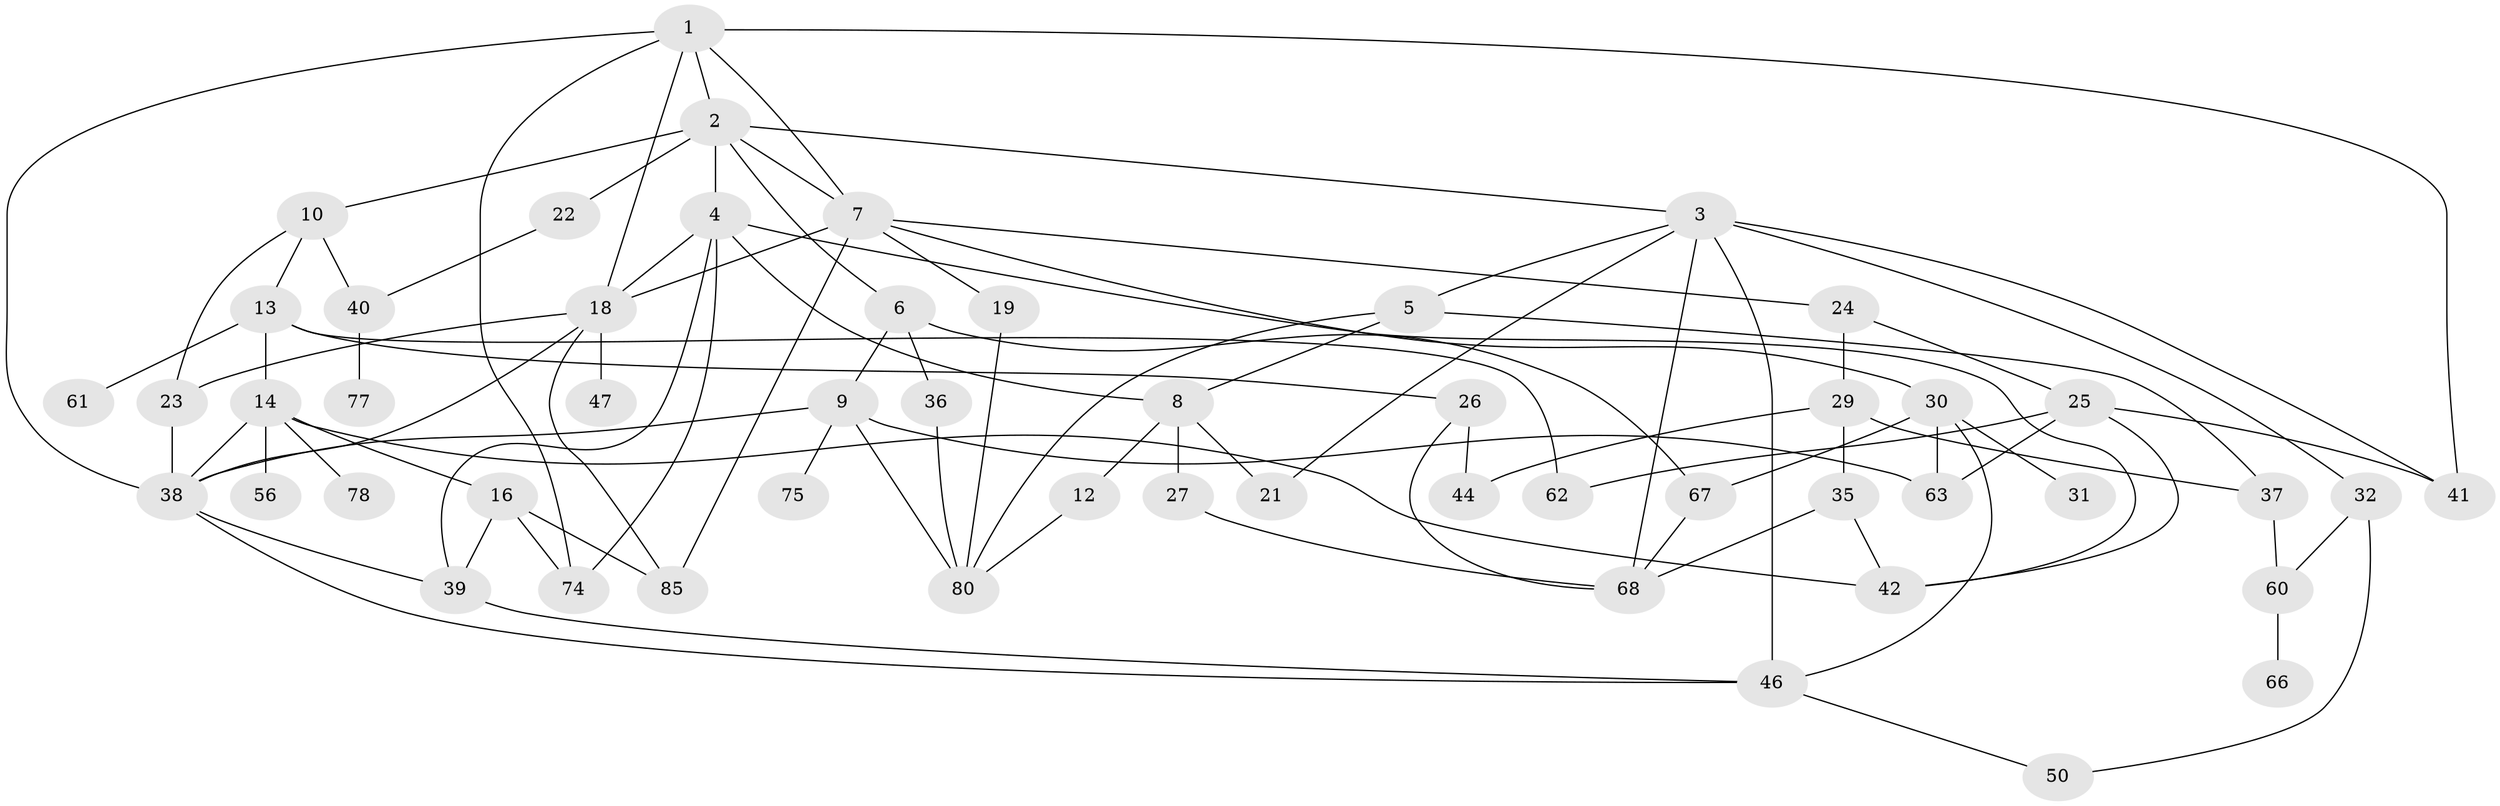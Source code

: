 // Generated by graph-tools (version 1.1) at 2025/23/03/03/25 07:23:30]
// undirected, 53 vertices, 93 edges
graph export_dot {
graph [start="1"]
  node [color=gray90,style=filled];
  1 [super="+82"];
  2;
  3 [super="+11"];
  4 [super="+55"];
  5;
  6 [super="+48"];
  7 [super="+17"];
  8 [super="+71"];
  9 [super="+72"];
  10 [super="+58"];
  12;
  13;
  14 [super="+15"];
  16 [super="+20"];
  18 [super="+33"];
  19 [super="+59"];
  21 [super="+54"];
  22 [super="+43"];
  23 [super="+28"];
  24 [super="+64"];
  25 [super="+45"];
  26 [super="+34"];
  27;
  29;
  30 [super="+53"];
  31;
  32 [super="+76"];
  35 [super="+57"];
  36;
  37 [super="+49"];
  38 [super="+52"];
  39 [super="+51"];
  40 [super="+65"];
  41 [super="+79"];
  42 [super="+69"];
  44;
  46;
  47;
  50;
  56;
  60 [super="+73"];
  61;
  62 [super="+81"];
  63;
  66;
  67 [super="+84"];
  68 [super="+70"];
  74;
  75;
  77;
  78;
  80 [super="+83"];
  85;
  1 -- 2;
  1 -- 18;
  1 -- 41;
  1 -- 74;
  1 -- 38;
  1 -- 7;
  2 -- 3;
  2 -- 4;
  2 -- 6;
  2 -- 7;
  2 -- 10;
  2 -- 22;
  3 -- 5;
  3 -- 32;
  3 -- 68;
  3 -- 21;
  3 -- 41 [weight=2];
  3 -- 46;
  4 -- 18;
  4 -- 39;
  4 -- 74;
  4 -- 8;
  4 -- 42;
  5 -- 8;
  5 -- 37;
  5 -- 80;
  6 -- 9;
  6 -- 36;
  6 -- 67;
  7 -- 19;
  7 -- 85;
  7 -- 24;
  7 -- 30;
  7 -- 18;
  8 -- 12;
  8 -- 21;
  8 -- 27;
  9 -- 38;
  9 -- 80;
  9 -- 75;
  9 -- 63;
  10 -- 13;
  10 -- 40;
  10 -- 23;
  12 -- 80;
  13 -- 14 [weight=2];
  13 -- 26;
  13 -- 61;
  13 -- 62;
  14 -- 56;
  14 -- 16;
  14 -- 38;
  14 -- 78;
  14 -- 42;
  16 -- 85;
  16 -- 74;
  16 -- 39;
  18 -- 23;
  18 -- 47;
  18 -- 85;
  18 -- 38;
  19 -- 80;
  22 -- 40;
  23 -- 38;
  24 -- 25;
  24 -- 29;
  25 -- 42;
  25 -- 63;
  25 -- 41;
  25 -- 62;
  26 -- 68;
  26 -- 44;
  27 -- 68;
  29 -- 35;
  29 -- 37;
  29 -- 44;
  30 -- 31;
  30 -- 46;
  30 -- 67;
  30 -- 63;
  32 -- 50;
  32 -- 60;
  35 -- 42;
  35 -- 68;
  36 -- 80;
  37 -- 60;
  38 -- 46;
  38 -- 39;
  39 -- 46;
  40 -- 77;
  46 -- 50;
  60 -- 66;
  67 -- 68;
}
